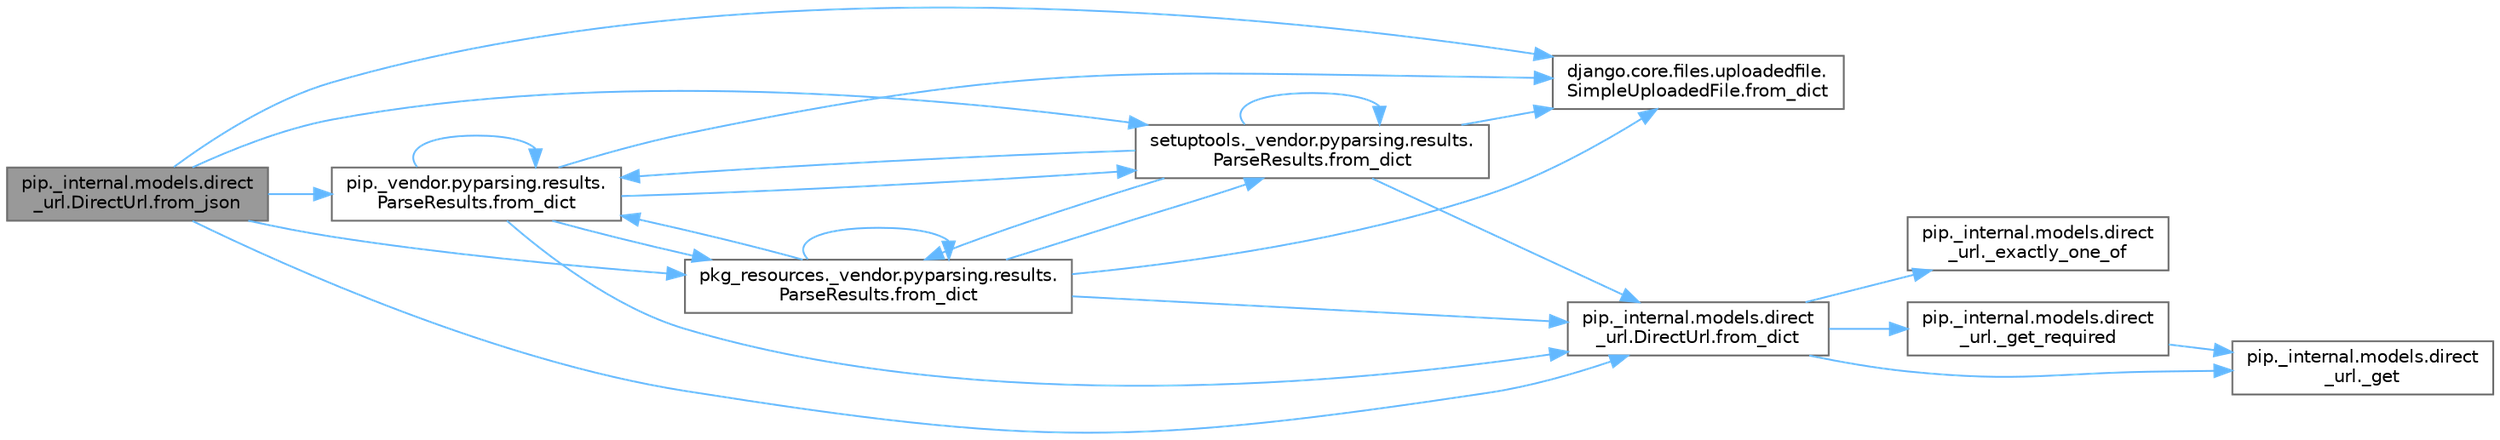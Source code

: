 digraph "pip._internal.models.direct_url.DirectUrl.from_json"
{
 // LATEX_PDF_SIZE
  bgcolor="transparent";
  edge [fontname=Helvetica,fontsize=10,labelfontname=Helvetica,labelfontsize=10];
  node [fontname=Helvetica,fontsize=10,shape=box,height=0.2,width=0.4];
  rankdir="LR";
  Node1 [id="Node000001",label="pip._internal.models.direct\l_url.DirectUrl.from_json",height=0.2,width=0.4,color="gray40", fillcolor="grey60", style="filled", fontcolor="black",tooltip=" "];
  Node1 -> Node2 [id="edge1_Node000001_Node000002",color="steelblue1",style="solid",tooltip=" "];
  Node2 [id="Node000002",label="django.core.files.uploadedfile.\lSimpleUploadedFile.from_dict",height=0.2,width=0.4,color="grey40", fillcolor="white", style="filled",URL="$classdjango_1_1core_1_1files_1_1uploadedfile_1_1_simple_uploaded_file.html#a51fad0adf8fcad5eec492616c7d02352",tooltip=" "];
  Node1 -> Node3 [id="edge2_Node000001_Node000003",color="steelblue1",style="solid",tooltip=" "];
  Node3 [id="Node000003",label="pip._internal.models.direct\l_url.DirectUrl.from_dict",height=0.2,width=0.4,color="grey40", fillcolor="white", style="filled",URL="$classpip_1_1__internal_1_1models_1_1direct__url_1_1_direct_url.html#a46508cabcbe9c8d8e0d986bf8b8b4b66",tooltip=" "];
  Node3 -> Node4 [id="edge3_Node000003_Node000004",color="steelblue1",style="solid",tooltip=" "];
  Node4 [id="Node000004",label="pip._internal.models.direct\l_url._exactly_one_of",height=0.2,width=0.4,color="grey40", fillcolor="white", style="filled",URL="$namespacepip_1_1__internal_1_1models_1_1direct__url.html#ac267af29f1f06738b48ed74b579bc061",tooltip=" "];
  Node3 -> Node5 [id="edge4_Node000003_Node000005",color="steelblue1",style="solid",tooltip=" "];
  Node5 [id="Node000005",label="pip._internal.models.direct\l_url._get",height=0.2,width=0.4,color="grey40", fillcolor="white", style="filled",URL="$namespacepip_1_1__internal_1_1models_1_1direct__url.html#a14e82966035e26dc97390b9d036f99af",tooltip=" "];
  Node3 -> Node6 [id="edge5_Node000003_Node000006",color="steelblue1",style="solid",tooltip=" "];
  Node6 [id="Node000006",label="pip._internal.models.direct\l_url._get_required",height=0.2,width=0.4,color="grey40", fillcolor="white", style="filled",URL="$namespacepip_1_1__internal_1_1models_1_1direct__url.html#acc80f6c74c88a305af8213f163d87cbe",tooltip=" "];
  Node6 -> Node5 [id="edge6_Node000006_Node000005",color="steelblue1",style="solid",tooltip=" "];
  Node1 -> Node7 [id="edge7_Node000001_Node000007",color="steelblue1",style="solid",tooltip=" "];
  Node7 [id="Node000007",label="pip._vendor.pyparsing.results.\lParseResults.from_dict",height=0.2,width=0.4,color="grey40", fillcolor="white", style="filled",URL="$classpip_1_1__vendor_1_1pyparsing_1_1results_1_1_parse_results.html#ac57b5aa601c9f5d0002ab65f7f10eb05",tooltip=" "];
  Node7 -> Node2 [id="edge8_Node000007_Node000002",color="steelblue1",style="solid",tooltip=" "];
  Node7 -> Node3 [id="edge9_Node000007_Node000003",color="steelblue1",style="solid",tooltip=" "];
  Node7 -> Node7 [id="edge10_Node000007_Node000007",color="steelblue1",style="solid",tooltip=" "];
  Node7 -> Node8 [id="edge11_Node000007_Node000008",color="steelblue1",style="solid",tooltip=" "];
  Node8 [id="Node000008",label="pkg_resources._vendor.pyparsing.results.\lParseResults.from_dict",height=0.2,width=0.4,color="grey40", fillcolor="white", style="filled",URL="$classpkg__resources_1_1__vendor_1_1pyparsing_1_1results_1_1_parse_results.html#a953ba74d9437e332bbb17e7f2e3a2d1e",tooltip=" "];
  Node8 -> Node2 [id="edge12_Node000008_Node000002",color="steelblue1",style="solid",tooltip=" "];
  Node8 -> Node3 [id="edge13_Node000008_Node000003",color="steelblue1",style="solid",tooltip=" "];
  Node8 -> Node7 [id="edge14_Node000008_Node000007",color="steelblue1",style="solid",tooltip=" "];
  Node8 -> Node8 [id="edge15_Node000008_Node000008",color="steelblue1",style="solid",tooltip=" "];
  Node8 -> Node9 [id="edge16_Node000008_Node000009",color="steelblue1",style="solid",tooltip=" "];
  Node9 [id="Node000009",label="setuptools._vendor.pyparsing.results.\lParseResults.from_dict",height=0.2,width=0.4,color="grey40", fillcolor="white", style="filled",URL="$classsetuptools_1_1__vendor_1_1pyparsing_1_1results_1_1_parse_results.html#ad301882030bbd3bc6e54ecc3ac3cb983",tooltip=" "];
  Node9 -> Node2 [id="edge17_Node000009_Node000002",color="steelblue1",style="solid",tooltip=" "];
  Node9 -> Node3 [id="edge18_Node000009_Node000003",color="steelblue1",style="solid",tooltip=" "];
  Node9 -> Node7 [id="edge19_Node000009_Node000007",color="steelblue1",style="solid",tooltip=" "];
  Node9 -> Node8 [id="edge20_Node000009_Node000008",color="steelblue1",style="solid",tooltip=" "];
  Node9 -> Node9 [id="edge21_Node000009_Node000009",color="steelblue1",style="solid",tooltip=" "];
  Node7 -> Node9 [id="edge22_Node000007_Node000009",color="steelblue1",style="solid",tooltip=" "];
  Node1 -> Node8 [id="edge23_Node000001_Node000008",color="steelblue1",style="solid",tooltip=" "];
  Node1 -> Node9 [id="edge24_Node000001_Node000009",color="steelblue1",style="solid",tooltip=" "];
}
